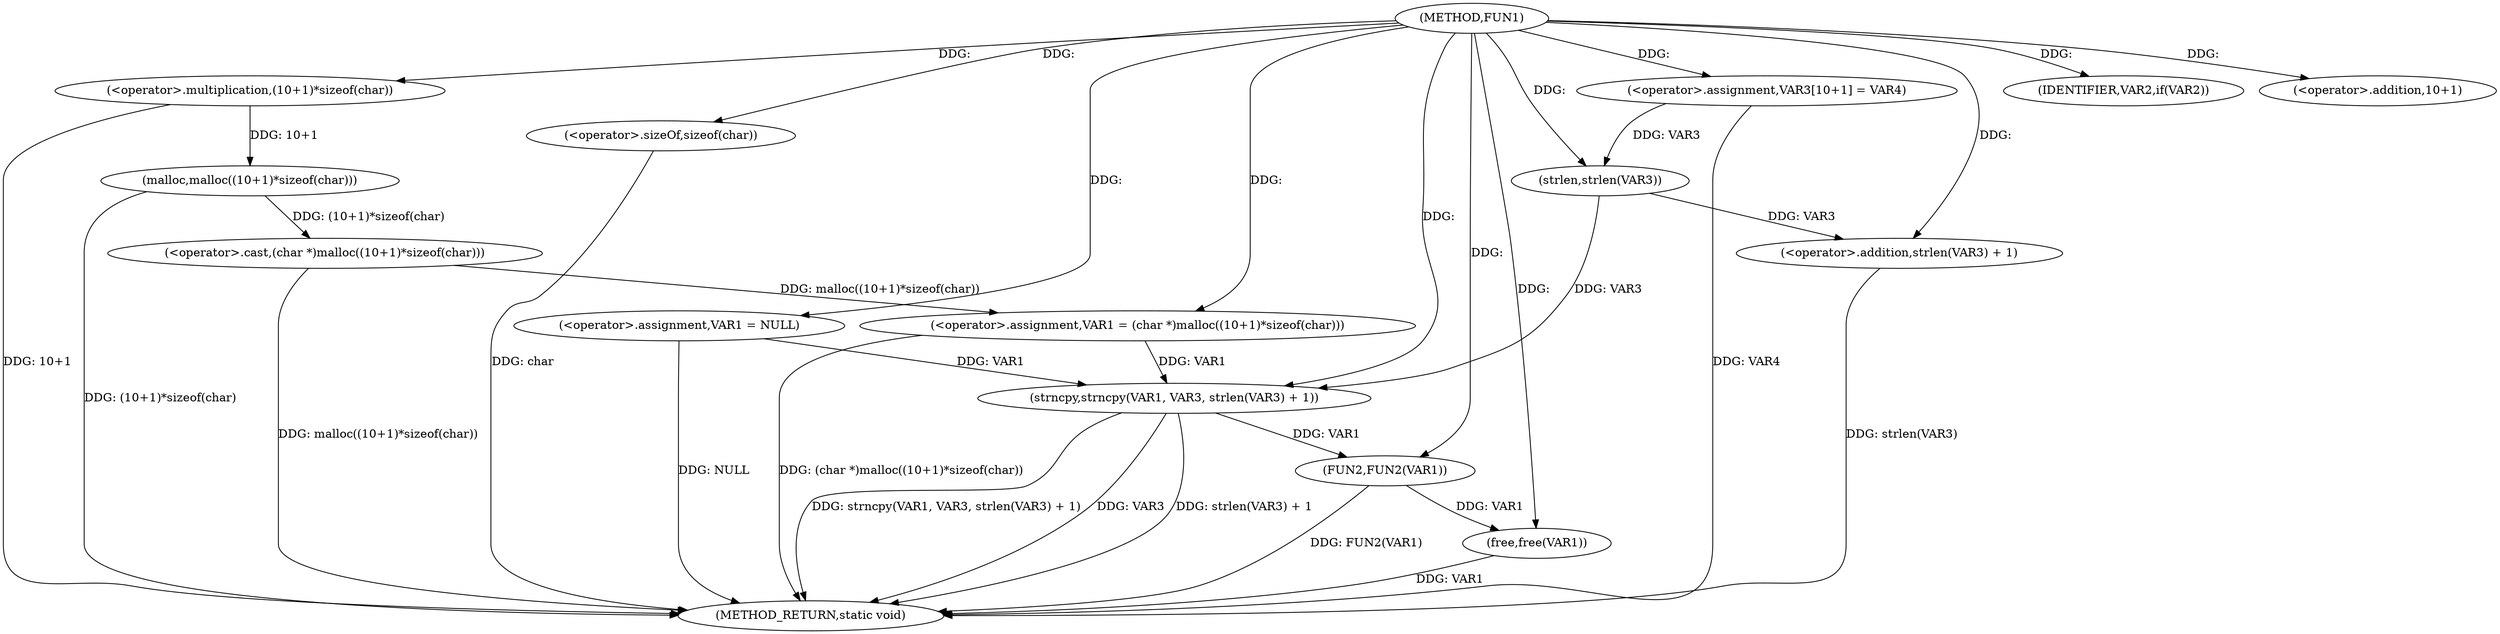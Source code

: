 digraph FUN1 {  
"1000100" [label = "(METHOD,FUN1)" ]
"1000136" [label = "(METHOD_RETURN,static void)" ]
"1000103" [label = "(<operator>.assignment,VAR1 = NULL)" ]
"1000107" [label = "(IDENTIFIER,VAR2,if(VAR2))" ]
"1000109" [label = "(<operator>.assignment,VAR1 = (char *)malloc((10+1)*sizeof(char)))" ]
"1000111" [label = "(<operator>.cast,(char *)malloc((10+1)*sizeof(char)))" ]
"1000113" [label = "(malloc,malloc((10+1)*sizeof(char)))" ]
"1000114" [label = "(<operator>.multiplication,(10+1)*sizeof(char))" ]
"1000115" [label = "(<operator>.addition,10+1)" ]
"1000118" [label = "(<operator>.sizeOf,sizeof(char))" ]
"1000122" [label = "(<operator>.assignment,VAR3[10+1] = VAR4)" ]
"1000125" [label = "(strncpy,strncpy(VAR1, VAR3, strlen(VAR3) + 1))" ]
"1000128" [label = "(<operator>.addition,strlen(VAR3) + 1)" ]
"1000129" [label = "(strlen,strlen(VAR3))" ]
"1000132" [label = "(FUN2,FUN2(VAR1))" ]
"1000134" [label = "(free,free(VAR1))" ]
  "1000125" -> "1000136"  [ label = "DDG: strncpy(VAR1, VAR3, strlen(VAR3) + 1)"] 
  "1000103" -> "1000136"  [ label = "DDG: NULL"] 
  "1000113" -> "1000136"  [ label = "DDG: (10+1)*sizeof(char)"] 
  "1000132" -> "1000136"  [ label = "DDG: FUN2(VAR1)"] 
  "1000114" -> "1000136"  [ label = "DDG: 10+1"] 
  "1000125" -> "1000136"  [ label = "DDG: VAR3"] 
  "1000125" -> "1000136"  [ label = "DDG: strlen(VAR3) + 1"] 
  "1000118" -> "1000136"  [ label = "DDG: char"] 
  "1000109" -> "1000136"  [ label = "DDG: (char *)malloc((10+1)*sizeof(char))"] 
  "1000122" -> "1000136"  [ label = "DDG: VAR4"] 
  "1000128" -> "1000136"  [ label = "DDG: strlen(VAR3)"] 
  "1000134" -> "1000136"  [ label = "DDG: VAR1"] 
  "1000111" -> "1000136"  [ label = "DDG: malloc((10+1)*sizeof(char))"] 
  "1000100" -> "1000103"  [ label = "DDG: "] 
  "1000100" -> "1000107"  [ label = "DDG: "] 
  "1000111" -> "1000109"  [ label = "DDG: malloc((10+1)*sizeof(char))"] 
  "1000100" -> "1000109"  [ label = "DDG: "] 
  "1000113" -> "1000111"  [ label = "DDG: (10+1)*sizeof(char)"] 
  "1000114" -> "1000113"  [ label = "DDG: 10+1"] 
  "1000100" -> "1000114"  [ label = "DDG: "] 
  "1000100" -> "1000115"  [ label = "DDG: "] 
  "1000100" -> "1000118"  [ label = "DDG: "] 
  "1000100" -> "1000122"  [ label = "DDG: "] 
  "1000103" -> "1000125"  [ label = "DDG: VAR1"] 
  "1000109" -> "1000125"  [ label = "DDG: VAR1"] 
  "1000100" -> "1000125"  [ label = "DDG: "] 
  "1000129" -> "1000125"  [ label = "DDG: VAR3"] 
  "1000129" -> "1000128"  [ label = "DDG: VAR3"] 
  "1000122" -> "1000129"  [ label = "DDG: VAR3"] 
  "1000100" -> "1000129"  [ label = "DDG: "] 
  "1000100" -> "1000128"  [ label = "DDG: "] 
  "1000125" -> "1000132"  [ label = "DDG: VAR1"] 
  "1000100" -> "1000132"  [ label = "DDG: "] 
  "1000132" -> "1000134"  [ label = "DDG: VAR1"] 
  "1000100" -> "1000134"  [ label = "DDG: "] 
}
